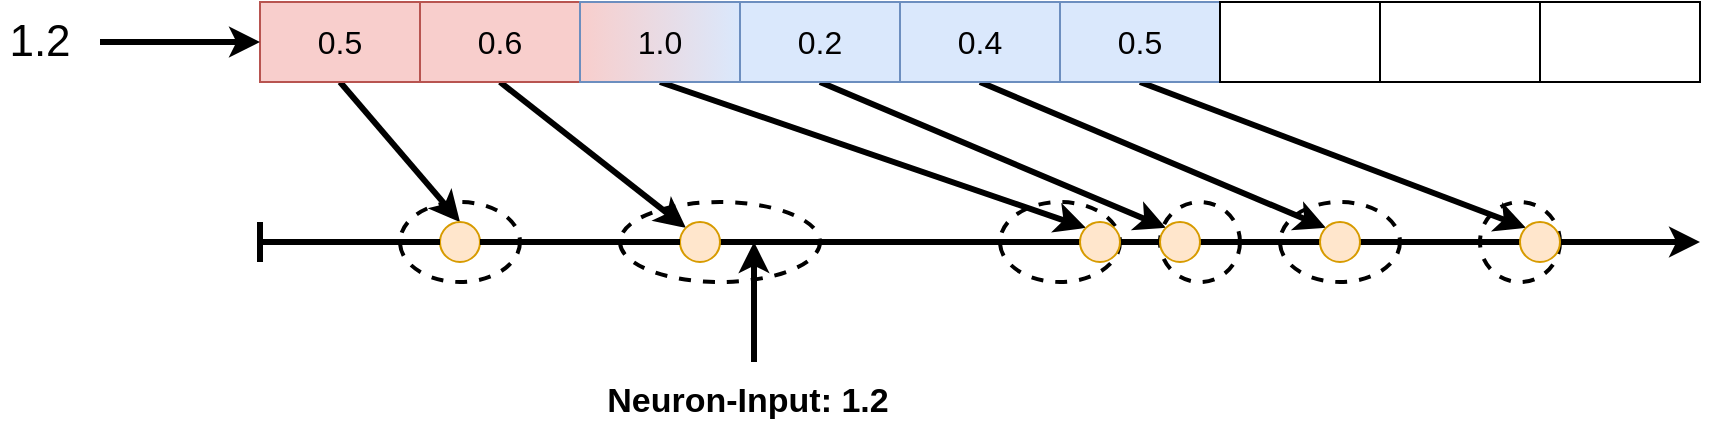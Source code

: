 <mxfile version="14.5.1" type="device"><diagram id="CBslpg_TgrgeNVAzF737" name="Seite-1"><mxGraphModel dx="1929" dy="927" grid="1" gridSize="10" guides="1" tooltips="1" connect="1" arrows="1" fold="1" page="1" pageScale="1" pageWidth="827" pageHeight="1169" math="0" shadow="0"><root><mxCell id="0"/><mxCell id="1" parent="0"/><mxCell id="qLQyBydpucowDZTToP9Y-1" value="" style="ellipse;whiteSpace=wrap;html=1;dashed=1;strokeWidth=2;fillColor=none;" vertex="1" parent="1"><mxGeometry x="220" y="440" width="100" height="40" as="geometry"/></mxCell><mxCell id="qLQyBydpucowDZTToP9Y-2" value="" style="ellipse;whiteSpace=wrap;html=1;dashed=1;strokeWidth=2;fillColor=none;" vertex="1" parent="1"><mxGeometry x="410" y="440" width="60" height="40" as="geometry"/></mxCell><mxCell id="qLQyBydpucowDZTToP9Y-3" value="" style="ellipse;whiteSpace=wrap;html=1;dashed=1;strokeWidth=2;fillColor=none;" vertex="1" parent="1"><mxGeometry x="490" y="440" width="40" height="40" as="geometry"/></mxCell><mxCell id="qLQyBydpucowDZTToP9Y-4" value="" style="ellipse;whiteSpace=wrap;html=1;dashed=1;strokeWidth=2;fillColor=none;" vertex="1" parent="1"><mxGeometry x="550" y="440" width="60" height="40" as="geometry"/></mxCell><mxCell id="qLQyBydpucowDZTToP9Y-5" value="" style="ellipse;whiteSpace=wrap;html=1;dashed=1;strokeWidth=2;fillColor=none;" vertex="1" parent="1"><mxGeometry x="110" y="440" width="60" height="40" as="geometry"/></mxCell><mxCell id="qLQyBydpucowDZTToP9Y-6" style="rounded=0;orthogonalLoop=1;jettySize=auto;html=1;entryX=0.5;entryY=0;entryDx=0;entryDy=0;strokeWidth=3;exitX=0.5;exitY=1;exitDx=0;exitDy=0;" edge="1" parent="1" source="qLQyBydpucowDZTToP9Y-7" target="qLQyBydpucowDZTToP9Y-22"><mxGeometry relative="1" as="geometry"/></mxCell><mxCell id="qLQyBydpucowDZTToP9Y-7" value="0.5" style="rounded=0;whiteSpace=wrap;html=1;fillColor=#f8cecc;strokeColor=#b85450;fontSize=16;" vertex="1" parent="1"><mxGeometry x="40" y="340" width="80" height="40" as="geometry"/></mxCell><mxCell id="qLQyBydpucowDZTToP9Y-8" style="edgeStyle=none;rounded=0;orthogonalLoop=1;jettySize=auto;html=1;entryX=0;entryY=0;entryDx=0;entryDy=0;strokeWidth=3;exitX=0.5;exitY=1;exitDx=0;exitDy=0;" edge="1" parent="1" source="qLQyBydpucowDZTToP9Y-9" target="qLQyBydpucowDZTToP9Y-24"><mxGeometry relative="1" as="geometry"/></mxCell><mxCell id="qLQyBydpucowDZTToP9Y-9" value="0.6" style="rounded=0;whiteSpace=wrap;html=1;fillColor=#f8cecc;strokeColor=#b85450;fontSize=16;" vertex="1" parent="1"><mxGeometry x="120" y="340" width="80" height="40" as="geometry"/></mxCell><mxCell id="qLQyBydpucowDZTToP9Y-10" style="edgeStyle=none;rounded=0;orthogonalLoop=1;jettySize=auto;html=1;entryX=0;entryY=0;entryDx=0;entryDy=0;strokeWidth=3;exitX=0.5;exitY=1;exitDx=0;exitDy=0;" edge="1" parent="1" source="qLQyBydpucowDZTToP9Y-11" target="qLQyBydpucowDZTToP9Y-26"><mxGeometry relative="1" as="geometry"/></mxCell><mxCell id="qLQyBydpucowDZTToP9Y-11" value="1.0" style="rounded=0;whiteSpace=wrap;html=1;fillColor=#dae8fc;strokeColor=#6c8ebf;fontSize=16;gradientColor=#F8CECC;gradientDirection=west;" vertex="1" parent="1"><mxGeometry x="200" y="340" width="80" height="40" as="geometry"/></mxCell><mxCell id="qLQyBydpucowDZTToP9Y-12" style="edgeStyle=none;rounded=0;orthogonalLoop=1;jettySize=auto;html=1;entryX=0;entryY=0;entryDx=0;entryDy=0;strokeWidth=3;exitX=0.5;exitY=1;exitDx=0;exitDy=0;" edge="1" parent="1" source="qLQyBydpucowDZTToP9Y-13" target="qLQyBydpucowDZTToP9Y-27"><mxGeometry relative="1" as="geometry"/></mxCell><mxCell id="qLQyBydpucowDZTToP9Y-13" value="0.2" style="rounded=0;whiteSpace=wrap;html=1;fillColor=#dae8fc;strokeColor=#6c8ebf;fontSize=16;" vertex="1" parent="1"><mxGeometry x="280" y="340" width="80" height="40" as="geometry"/></mxCell><mxCell id="qLQyBydpucowDZTToP9Y-14" style="edgeStyle=none;rounded=0;orthogonalLoop=1;jettySize=auto;html=1;entryX=0;entryY=0;entryDx=0;entryDy=0;strokeWidth=3;exitX=0.5;exitY=1;exitDx=0;exitDy=0;" edge="1" parent="1" source="qLQyBydpucowDZTToP9Y-15" target="qLQyBydpucowDZTToP9Y-28"><mxGeometry relative="1" as="geometry"/></mxCell><mxCell id="qLQyBydpucowDZTToP9Y-15" value="0.4" style="rounded=0;whiteSpace=wrap;html=1;fillColor=#dae8fc;strokeColor=#6c8ebf;fontSize=16;" vertex="1" parent="1"><mxGeometry x="360" y="340" width="80" height="40" as="geometry"/></mxCell><mxCell id="qLQyBydpucowDZTToP9Y-16" value="" style="endArrow=classic;html=1;strokeWidth=3;endFill=1;" edge="1" parent="1" source="qLQyBydpucowDZTToP9Y-24"><mxGeometry width="50" height="50" relative="1" as="geometry"><mxPoint x="40" y="460" as="sourcePoint"/><mxPoint x="760" y="460" as="targetPoint"/><Array as="points"><mxPoint x="730" y="460"/></Array></mxGeometry></mxCell><mxCell id="qLQyBydpucowDZTToP9Y-17" style="edgeStyle=none;rounded=0;orthogonalLoop=1;jettySize=auto;html=1;entryX=0;entryY=0;entryDx=0;entryDy=0;strokeWidth=3;exitX=0.5;exitY=1;exitDx=0;exitDy=0;" edge="1" parent="1" source="qLQyBydpucowDZTToP9Y-18" target="qLQyBydpucowDZTToP9Y-30"><mxGeometry relative="1" as="geometry"/></mxCell><mxCell id="qLQyBydpucowDZTToP9Y-18" value="0.5" style="rounded=0;whiteSpace=wrap;html=1;fillColor=#dae8fc;strokeColor=#6c8ebf;fontSize=16;" vertex="1" parent="1"><mxGeometry x="440" y="340" width="80" height="40" as="geometry"/></mxCell><mxCell id="qLQyBydpucowDZTToP9Y-19" value="" style="rounded=0;whiteSpace=wrap;html=1;" vertex="1" parent="1"><mxGeometry x="520" y="340" width="80" height="40" as="geometry"/></mxCell><mxCell id="qLQyBydpucowDZTToP9Y-20" value="" style="rounded=0;whiteSpace=wrap;html=1;" vertex="1" parent="1"><mxGeometry x="600" y="340" width="80" height="40" as="geometry"/></mxCell><mxCell id="qLQyBydpucowDZTToP9Y-21" value="" style="rounded=0;whiteSpace=wrap;html=1;" vertex="1" parent="1"><mxGeometry x="680" y="340" width="80" height="40" as="geometry"/></mxCell><mxCell id="qLQyBydpucowDZTToP9Y-22" value="" style="ellipse;whiteSpace=wrap;html=1;aspect=fixed;fillColor=#ffe6cc;strokeColor=#d79b00;" vertex="1" parent="1"><mxGeometry x="130" y="450" width="20" height="20" as="geometry"/></mxCell><mxCell id="qLQyBydpucowDZTToP9Y-23" value="" style="endArrow=none;html=1;strokeWidth=3;" edge="1" parent="1" target="qLQyBydpucowDZTToP9Y-22"><mxGeometry width="50" height="50" relative="1" as="geometry"><mxPoint x="40" y="460" as="sourcePoint"/><mxPoint x="760" y="460" as="targetPoint"/></mxGeometry></mxCell><mxCell id="qLQyBydpucowDZTToP9Y-24" value="" style="ellipse;whiteSpace=wrap;html=1;aspect=fixed;fillColor=#ffe6cc;strokeColor=#d79b00;" vertex="1" parent="1"><mxGeometry x="250" y="450" width="20" height="20" as="geometry"/></mxCell><mxCell id="qLQyBydpucowDZTToP9Y-25" value="" style="endArrow=none;html=1;strokeWidth=3;" edge="1" parent="1" source="qLQyBydpucowDZTToP9Y-22" target="qLQyBydpucowDZTToP9Y-24"><mxGeometry width="50" height="50" relative="1" as="geometry"><mxPoint x="130" y="460" as="sourcePoint"/><mxPoint x="760" y="460" as="targetPoint"/></mxGeometry></mxCell><mxCell id="qLQyBydpucowDZTToP9Y-26" value="" style="ellipse;whiteSpace=wrap;html=1;aspect=fixed;fillColor=#ffe6cc;strokeColor=#d79b00;" vertex="1" parent="1"><mxGeometry x="450" y="450" width="20" height="20" as="geometry"/></mxCell><mxCell id="qLQyBydpucowDZTToP9Y-27" value="" style="ellipse;whiteSpace=wrap;html=1;aspect=fixed;fillColor=#ffe6cc;strokeColor=#d79b00;" vertex="1" parent="1"><mxGeometry x="490" y="450" width="20" height="20" as="geometry"/></mxCell><mxCell id="qLQyBydpucowDZTToP9Y-28" value="" style="ellipse;whiteSpace=wrap;html=1;aspect=fixed;fillColor=#ffe6cc;strokeColor=#d79b00;" vertex="1" parent="1"><mxGeometry x="570" y="450" width="20" height="20" as="geometry"/></mxCell><mxCell id="qLQyBydpucowDZTToP9Y-29" value="" style="ellipse;whiteSpace=wrap;html=1;dashed=1;strokeWidth=2;fillColor=none;" vertex="1" parent="1"><mxGeometry x="650" y="440" width="40" height="40" as="geometry"/></mxCell><mxCell id="qLQyBydpucowDZTToP9Y-30" value="" style="ellipse;whiteSpace=wrap;html=1;aspect=fixed;fillColor=#ffe6cc;strokeColor=#d79b00;" vertex="1" parent="1"><mxGeometry x="670" y="450" width="20" height="20" as="geometry"/></mxCell><mxCell id="qLQyBydpucowDZTToP9Y-31" value="" style="endArrow=classic;html=1;strokeWidth=3;" edge="1" parent="1"><mxGeometry width="50" height="50" relative="1" as="geometry"><mxPoint x="287" y="520" as="sourcePoint"/><mxPoint x="287" y="460" as="targetPoint"/></mxGeometry></mxCell><mxCell id="qLQyBydpucowDZTToP9Y-32" value="Neuron-Input: 1.2" style="text;html=1;strokeColor=none;fillColor=none;align=center;verticalAlign=middle;whiteSpace=wrap;rounded=0;dashed=1;fontSize=17;fontStyle=1" vertex="1" parent="1"><mxGeometry x="190" y="520" width="188" height="40" as="geometry"/></mxCell><mxCell id="qLQyBydpucowDZTToP9Y-33" value="" style="endArrow=none;html=1;strokeWidth=3;fontSize=16;" edge="1" parent="1"><mxGeometry width="50" height="50" relative="1" as="geometry"><mxPoint x="40" y="470" as="sourcePoint"/><mxPoint x="40" y="450" as="targetPoint"/></mxGeometry></mxCell><mxCell id="qLQyBydpucowDZTToP9Y-34" value="" style="endArrow=classic;html=1;strokeWidth=3;entryX=0;entryY=0.5;entryDx=0;entryDy=0;" edge="1" parent="1"><mxGeometry width="50" height="50" relative="1" as="geometry"><mxPoint x="-40" y="360" as="sourcePoint"/><mxPoint x="40" y="360" as="targetPoint"/></mxGeometry></mxCell><mxCell id="qLQyBydpucowDZTToP9Y-35" value="1.2" style="text;html=1;strokeColor=none;fillColor=none;align=center;verticalAlign=middle;whiteSpace=wrap;rounded=0;fontSize=22;" vertex="1" parent="1"><mxGeometry x="-90" y="350" width="40" height="20" as="geometry"/></mxCell></root></mxGraphModel></diagram></mxfile>